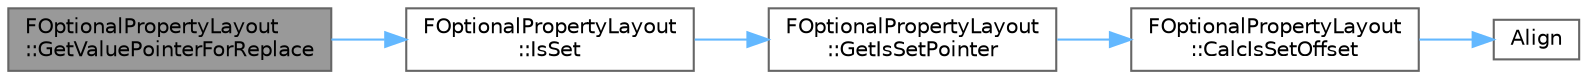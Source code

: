 digraph "FOptionalPropertyLayout::GetValuePointerForReplace"
{
 // INTERACTIVE_SVG=YES
 // LATEX_PDF_SIZE
  bgcolor="transparent";
  edge [fontname=Helvetica,fontsize=10,labelfontname=Helvetica,labelfontsize=10];
  node [fontname=Helvetica,fontsize=10,shape=box,height=0.2,width=0.4];
  rankdir="LR";
  Node1 [id="Node000001",label="FOptionalPropertyLayout\l::GetValuePointerForReplace",height=0.2,width=0.4,color="gray40", fillcolor="grey60", style="filled", fontcolor="black",tooltip=" "];
  Node1 -> Node2 [id="edge1_Node000001_Node000002",color="steelblue1",style="solid",tooltip=" "];
  Node2 [id="Node000002",label="FOptionalPropertyLayout\l::IsSet",height=0.2,width=0.4,color="grey40", fillcolor="white", style="filled",URL="$dc/d7c/structFOptionalPropertyLayout.html#afd70f0a685bbde0151c0d41fbc1a4b0f",tooltip=" "];
  Node2 -> Node3 [id="edge2_Node000002_Node000003",color="steelblue1",style="solid",tooltip=" "];
  Node3 [id="Node000003",label="FOptionalPropertyLayout\l::GetIsSetPointer",height=0.2,width=0.4,color="grey40", fillcolor="white", style="filled",URL="$dc/d7c/structFOptionalPropertyLayout.html#af5b876d1550a9fb217b8e80697dc5ac8",tooltip=" "];
  Node3 -> Node4 [id="edge3_Node000003_Node000004",color="steelblue1",style="solid",tooltip=" "];
  Node4 [id="Node000004",label="FOptionalPropertyLayout\l::CalcIsSetOffset",height=0.2,width=0.4,color="grey40", fillcolor="white", style="filled",URL="$dc/d7c/structFOptionalPropertyLayout.html#a33a88ab1cc904578ee47b758ffd3d0a1",tooltip=" "];
  Node4 -> Node5 [id="edge4_Node000004_Node000005",color="steelblue1",style="solid",tooltip=" "];
  Node5 [id="Node000005",label="Align",height=0.2,width=0.4,color="grey40", fillcolor="white", style="filled",URL="$dd/d32/AlignmentTemplates_8h.html#a3483acf381a22a4696a25ac42b2f3d4c",tooltip="Aligns a value to the nearest higher multiple of 'Alignment', which must be a power of two."];
}
